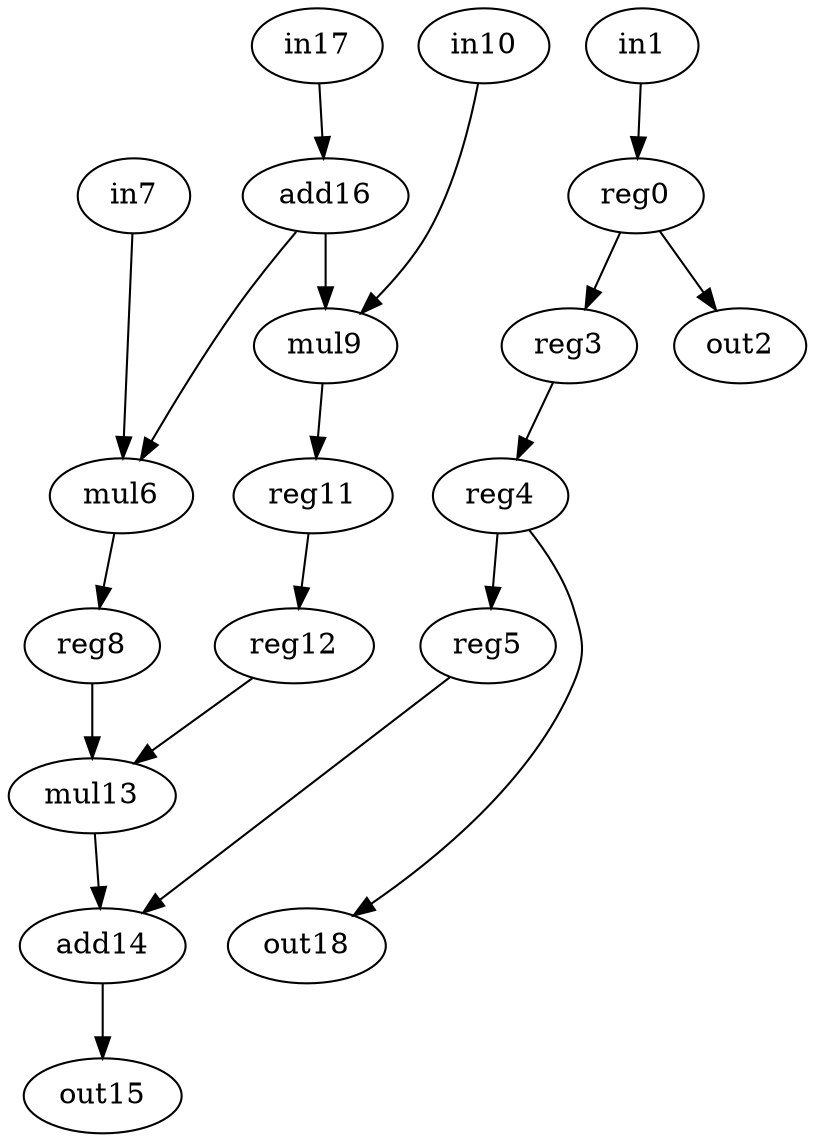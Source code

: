 digraph g {
0 [label = reg0;op = reg;]
1 [label = in1;op = in;]
2 [label = in10;op = in;]
3 [label = reg11;op = reg;]
4 [label = reg12;op = reg;]
5 [label = mul13;op = mul;]
6 [label = add14;op = add;]
7 [label = out15;op = out;]
8 [label = add16;op = addi;value = 2;]
9 [label = in17;op = in;]
10 [label = out18;op = out;]
11 [label = out2;op = out;]
12 [label = reg3;op = reg;]
13 [label = reg4;op = reg;]
14 [label = reg5;op = reg;]
15 [label = mul6;op = mul;]
16 [label = in7;op = in;]
17 [label = reg8;op = reg;]
18 [label = mul9;op = mul;]
0 -> 11 [port=0; weight=0;]
0 -> 12 [port=0; weight=0;]
12 -> 13 [port=0; weight=0;]
13 -> 14 [port=0; weight=0;]
14 -> 6 [port=0; weight=0;]
5 -> 6 [port=1; weight=0;]
4 -> 5 [port=0; weight=0;]
3 -> 4 [port=0; weight=0;]
18 -> 3 [port=0; weight=0;]
8 -> 18 [port=0; weight=1;]
8 -> 15 [port=0; weight=0;]
16 -> 15 [port=1; weight=0;]
15 -> 17 [port=0; weight=0;]
17 -> 5 [port=1; weight=2;]
9 -> 8 [port=0; weight=0;]
2 -> 18 [port=1; weight=0;]
6 -> 7 [port=0; weight=0;]
13 -> 10 [port=0; weight=0;]
1 -> 0 [port=0; weight=0;]
}
